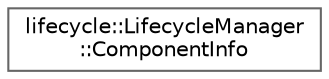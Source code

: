 digraph "Graphical Class Hierarchy"
{
 // LATEX_PDF_SIZE
  bgcolor="transparent";
  edge [fontname=Helvetica,fontsize=10,labelfontname=Helvetica,labelfontsize=10];
  node [fontname=Helvetica,fontsize=10,shape=box,height=0.2,width=0.4];
  rankdir="LR";
  Node0 [id="Node000000",label="lifecycle::LifecycleManager\l::ComponentInfo",height=0.2,width=0.4,color="grey40", fillcolor="white", style="filled",URL="$d6/d38/structlifecycle_1_1LifecycleManager_1_1ComponentInfo.html",tooltip=" "];
}
